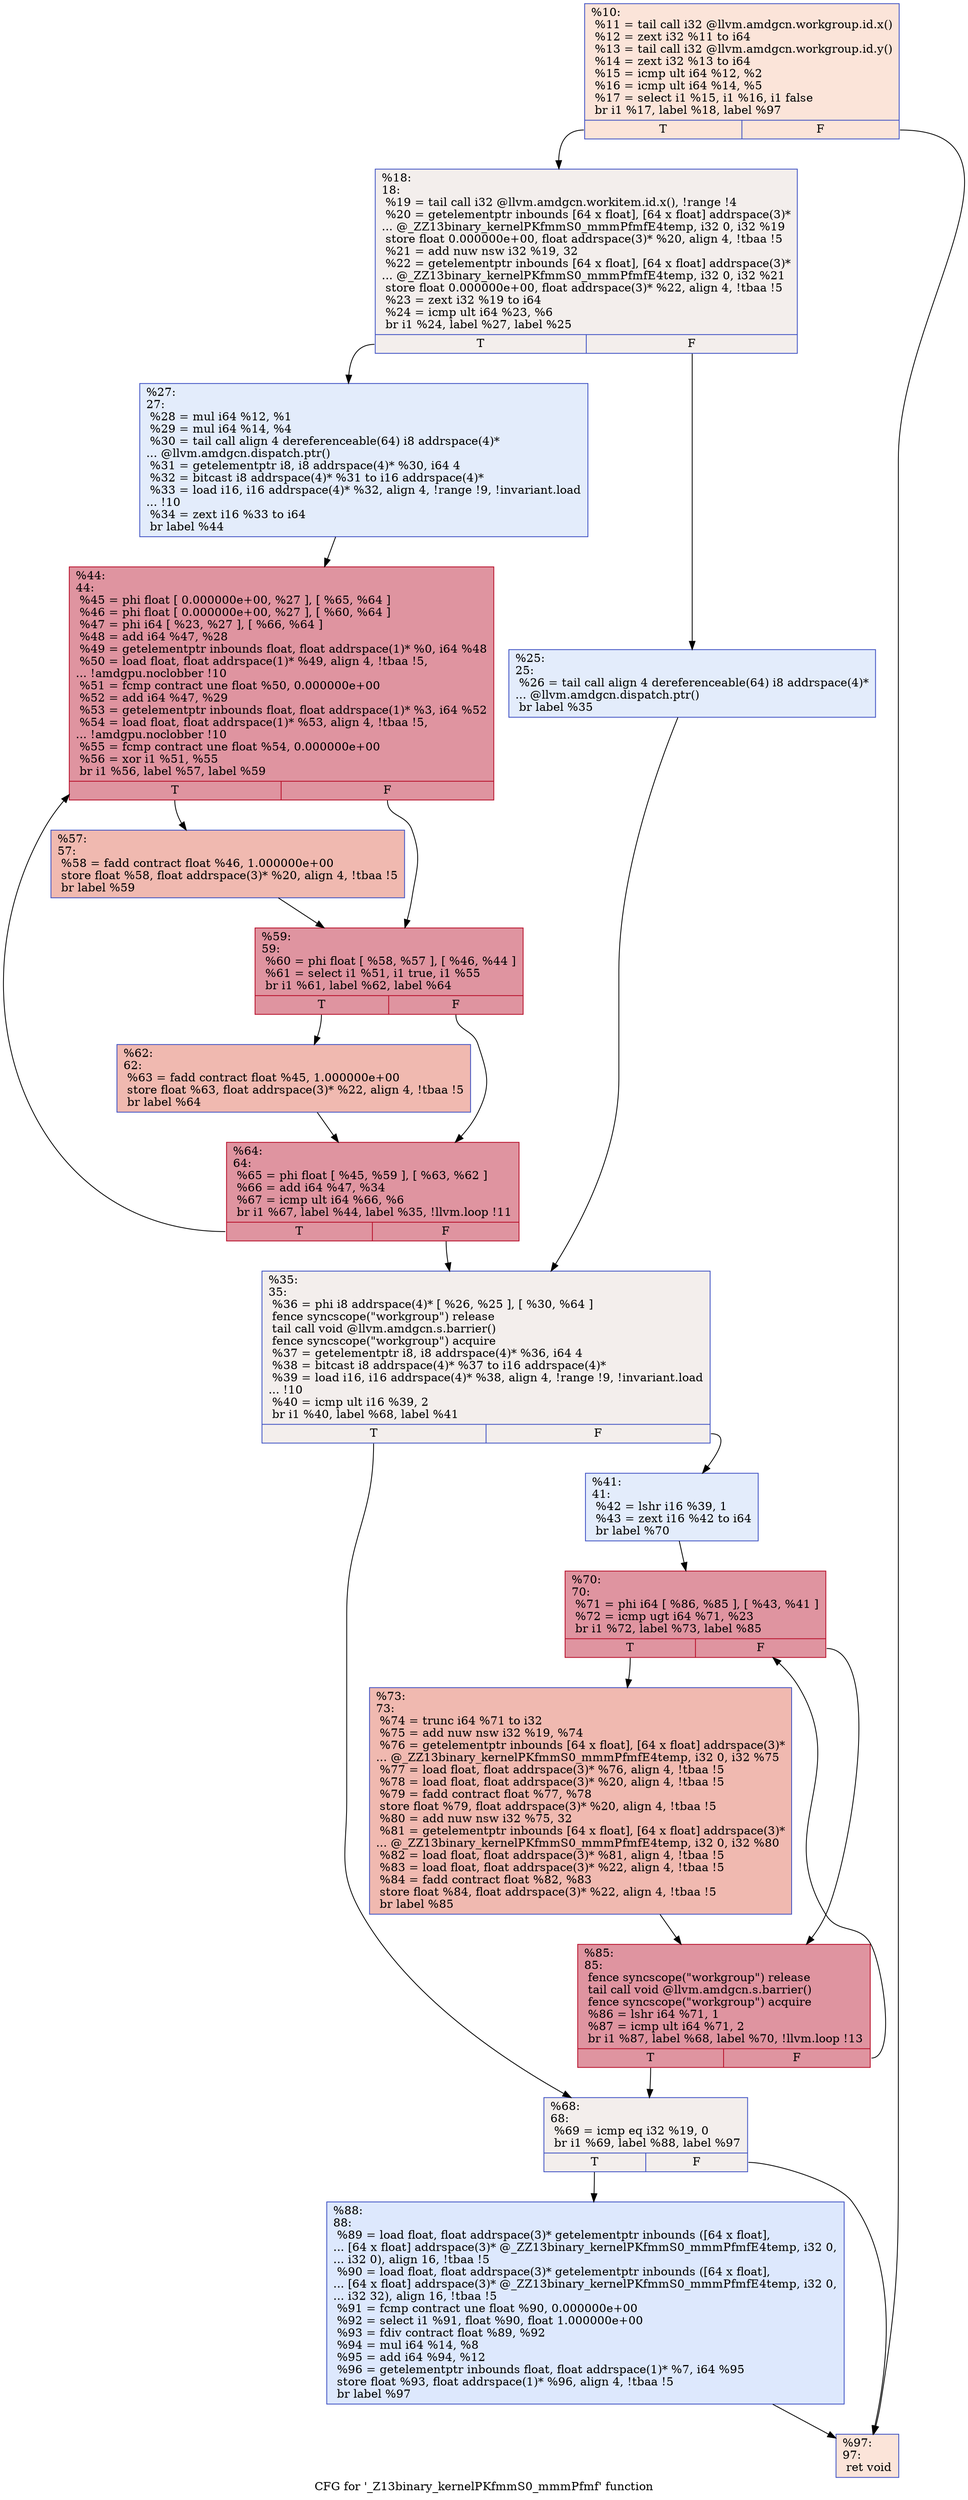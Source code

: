 digraph "CFG for '_Z13binary_kernelPKfmmS0_mmmPfmf' function" {
	label="CFG for '_Z13binary_kernelPKfmmS0_mmmPfmf' function";

	Node0x475ab60 [shape=record,color="#3d50c3ff", style=filled, fillcolor="#f5c1a970",label="{%10:\l  %11 = tail call i32 @llvm.amdgcn.workgroup.id.x()\l  %12 = zext i32 %11 to i64\l  %13 = tail call i32 @llvm.amdgcn.workgroup.id.y()\l  %14 = zext i32 %13 to i64\l  %15 = icmp ult i64 %12, %2\l  %16 = icmp ult i64 %14, %5\l  %17 = select i1 %15, i1 %16, i1 false\l  br i1 %17, label %18, label %97\l|{<s0>T|<s1>F}}"];
	Node0x475ab60:s0 -> Node0x475a830;
	Node0x475ab60:s1 -> Node0x475c050;
	Node0x475a830 [shape=record,color="#3d50c3ff", style=filled, fillcolor="#e3d9d370",label="{%18:\l18:                                               \l  %19 = tail call i32 @llvm.amdgcn.workitem.id.x(), !range !4\l  %20 = getelementptr inbounds [64 x float], [64 x float] addrspace(3)*\l... @_ZZ13binary_kernelPKfmmS0_mmmPfmfE4temp, i32 0, i32 %19\l  store float 0.000000e+00, float addrspace(3)* %20, align 4, !tbaa !5\l  %21 = add nuw nsw i32 %19, 32\l  %22 = getelementptr inbounds [64 x float], [64 x float] addrspace(3)*\l... @_ZZ13binary_kernelPKfmmS0_mmmPfmfE4temp, i32 0, i32 %21\l  store float 0.000000e+00, float addrspace(3)* %22, align 4, !tbaa !5\l  %23 = zext i32 %19 to i64\l  %24 = icmp ult i64 %23, %6\l  br i1 %24, label %27, label %25\l|{<s0>T|<s1>F}}"];
	Node0x475a830:s0 -> Node0x475dce0;
	Node0x475a830:s1 -> Node0x475e5d0;
	Node0x475e5d0 [shape=record,color="#3d50c3ff", style=filled, fillcolor="#bfd3f670",label="{%25:\l25:                                               \l  %26 = tail call align 4 dereferenceable(64) i8 addrspace(4)*\l... @llvm.amdgcn.dispatch.ptr()\l  br label %35\l}"];
	Node0x475e5d0 -> Node0x475e8f0;
	Node0x475dce0 [shape=record,color="#3d50c3ff", style=filled, fillcolor="#bfd3f670",label="{%27:\l27:                                               \l  %28 = mul i64 %12, %1\l  %29 = mul i64 %14, %4\l  %30 = tail call align 4 dereferenceable(64) i8 addrspace(4)*\l... @llvm.amdgcn.dispatch.ptr()\l  %31 = getelementptr i8, i8 addrspace(4)* %30, i64 4\l  %32 = bitcast i8 addrspace(4)* %31 to i16 addrspace(4)*\l  %33 = load i16, i16 addrspace(4)* %32, align 4, !range !9, !invariant.load\l... !10\l  %34 = zext i16 %33 to i64\l  br label %44\l}"];
	Node0x475dce0 -> Node0x475f220;
	Node0x475e8f0 [shape=record,color="#3d50c3ff", style=filled, fillcolor="#e3d9d370",label="{%35:\l35:                                               \l  %36 = phi i8 addrspace(4)* [ %26, %25 ], [ %30, %64 ]\l  fence syncscope(\"workgroup\") release\l  tail call void @llvm.amdgcn.s.barrier()\l  fence syncscope(\"workgroup\") acquire\l  %37 = getelementptr i8, i8 addrspace(4)* %36, i64 4\l  %38 = bitcast i8 addrspace(4)* %37 to i16 addrspace(4)*\l  %39 = load i16, i16 addrspace(4)* %38, align 4, !range !9, !invariant.load\l... !10\l  %40 = icmp ult i16 %39, 2\l  br i1 %40, label %68, label %41\l|{<s0>T|<s1>F}}"];
	Node0x475e8f0:s0 -> Node0x4760560;
	Node0x475e8f0:s1 -> Node0x47605f0;
	Node0x47605f0 [shape=record,color="#3d50c3ff", style=filled, fillcolor="#bfd3f670",label="{%41:\l41:                                               \l  %42 = lshr i16 %39, 1\l  %43 = zext i16 %42 to i64\l  br label %70\l}"];
	Node0x47605f0 -> Node0x4760860;
	Node0x475f220 [shape=record,color="#b70d28ff", style=filled, fillcolor="#b70d2870",label="{%44:\l44:                                               \l  %45 = phi float [ 0.000000e+00, %27 ], [ %65, %64 ]\l  %46 = phi float [ 0.000000e+00, %27 ], [ %60, %64 ]\l  %47 = phi i64 [ %23, %27 ], [ %66, %64 ]\l  %48 = add i64 %47, %28\l  %49 = getelementptr inbounds float, float addrspace(1)* %0, i64 %48\l  %50 = load float, float addrspace(1)* %49, align 4, !tbaa !5,\l... !amdgpu.noclobber !10\l  %51 = fcmp contract une float %50, 0.000000e+00\l  %52 = add i64 %47, %29\l  %53 = getelementptr inbounds float, float addrspace(1)* %3, i64 %52\l  %54 = load float, float addrspace(1)* %53, align 4, !tbaa !5,\l... !amdgpu.noclobber !10\l  %55 = fcmp contract une float %54, 0.000000e+00\l  %56 = xor i1 %51, %55\l  br i1 %56, label %57, label %59\l|{<s0>T|<s1>F}}"];
	Node0x475f220:s0 -> Node0x4761210;
	Node0x475f220:s1 -> Node0x47612a0;
	Node0x4761210 [shape=record,color="#3d50c3ff", style=filled, fillcolor="#de614d70",label="{%57:\l57:                                               \l  %58 = fadd contract float %46, 1.000000e+00\l  store float %58, float addrspace(3)* %20, align 4, !tbaa !5\l  br label %59\l}"];
	Node0x4761210 -> Node0x47612a0;
	Node0x47612a0 [shape=record,color="#b70d28ff", style=filled, fillcolor="#b70d2870",label="{%59:\l59:                                               \l  %60 = phi float [ %58, %57 ], [ %46, %44 ]\l  %61 = select i1 %51, i1 true, i1 %55\l  br i1 %61, label %62, label %64\l|{<s0>T|<s1>F}}"];
	Node0x47612a0:s0 -> Node0x47616d0;
	Node0x47612a0:s1 -> Node0x475f320;
	Node0x47616d0 [shape=record,color="#3d50c3ff", style=filled, fillcolor="#de614d70",label="{%62:\l62:                                               \l  %63 = fadd contract float %45, 1.000000e+00\l  store float %63, float addrspace(3)* %22, align 4, !tbaa !5\l  br label %64\l}"];
	Node0x47616d0 -> Node0x475f320;
	Node0x475f320 [shape=record,color="#b70d28ff", style=filled, fillcolor="#b70d2870",label="{%64:\l64:                                               \l  %65 = phi float [ %45, %59 ], [ %63, %62 ]\l  %66 = add i64 %47, %34\l  %67 = icmp ult i64 %66, %6\l  br i1 %67, label %44, label %35, !llvm.loop !11\l|{<s0>T|<s1>F}}"];
	Node0x475f320:s0 -> Node0x475f220;
	Node0x475f320:s1 -> Node0x475e8f0;
	Node0x4760560 [shape=record,color="#3d50c3ff", style=filled, fillcolor="#e3d9d370",label="{%68:\l68:                                               \l  %69 = icmp eq i32 %19, 0\l  br i1 %69, label %88, label %97\l|{<s0>T|<s1>F}}"];
	Node0x4760560:s0 -> Node0x4761f30;
	Node0x4760560:s1 -> Node0x475c050;
	Node0x4760860 [shape=record,color="#b70d28ff", style=filled, fillcolor="#b70d2870",label="{%70:\l70:                                               \l  %71 = phi i64 [ %86, %85 ], [ %43, %41 ]\l  %72 = icmp ugt i64 %71, %23\l  br i1 %72, label %73, label %85\l|{<s0>T|<s1>F}}"];
	Node0x4760860:s0 -> Node0x47621c0;
	Node0x4760860:s1 -> Node0x4762030;
	Node0x47621c0 [shape=record,color="#3d50c3ff", style=filled, fillcolor="#de614d70",label="{%73:\l73:                                               \l  %74 = trunc i64 %71 to i32\l  %75 = add nuw nsw i32 %19, %74\l  %76 = getelementptr inbounds [64 x float], [64 x float] addrspace(3)*\l... @_ZZ13binary_kernelPKfmmS0_mmmPfmfE4temp, i32 0, i32 %75\l  %77 = load float, float addrspace(3)* %76, align 4, !tbaa !5\l  %78 = load float, float addrspace(3)* %20, align 4, !tbaa !5\l  %79 = fadd contract float %77, %78\l  store float %79, float addrspace(3)* %20, align 4, !tbaa !5\l  %80 = add nuw nsw i32 %75, 32\l  %81 = getelementptr inbounds [64 x float], [64 x float] addrspace(3)*\l... @_ZZ13binary_kernelPKfmmS0_mmmPfmfE4temp, i32 0, i32 %80\l  %82 = load float, float addrspace(3)* %81, align 4, !tbaa !5\l  %83 = load float, float addrspace(3)* %22, align 4, !tbaa !5\l  %84 = fadd contract float %82, %83\l  store float %84, float addrspace(3)* %22, align 4, !tbaa !5\l  br label %85\l}"];
	Node0x47621c0 -> Node0x4762030;
	Node0x4762030 [shape=record,color="#b70d28ff", style=filled, fillcolor="#b70d2870",label="{%85:\l85:                                               \l  fence syncscope(\"workgroup\") release\l  tail call void @llvm.amdgcn.s.barrier()\l  fence syncscope(\"workgroup\") acquire\l  %86 = lshr i64 %71, 1\l  %87 = icmp ult i64 %71, 2\l  br i1 %87, label %68, label %70, !llvm.loop !13\l|{<s0>T|<s1>F}}"];
	Node0x4762030:s0 -> Node0x4760560;
	Node0x4762030:s1 -> Node0x4760860;
	Node0x4761f30 [shape=record,color="#3d50c3ff", style=filled, fillcolor="#b2ccfb70",label="{%88:\l88:                                               \l  %89 = load float, float addrspace(3)* getelementptr inbounds ([64 x float],\l... [64 x float] addrspace(3)* @_ZZ13binary_kernelPKfmmS0_mmmPfmfE4temp, i32 0,\l... i32 0), align 16, !tbaa !5\l  %90 = load float, float addrspace(3)* getelementptr inbounds ([64 x float],\l... [64 x float] addrspace(3)* @_ZZ13binary_kernelPKfmmS0_mmmPfmfE4temp, i32 0,\l... i32 32), align 16, !tbaa !5\l  %91 = fcmp contract une float %90, 0.000000e+00\l  %92 = select i1 %91, float %90, float 1.000000e+00\l  %93 = fdiv contract float %89, %92\l  %94 = mul i64 %14, %8\l  %95 = add i64 %94, %12\l  %96 = getelementptr inbounds float, float addrspace(1)* %7, i64 %95\l  store float %93, float addrspace(1)* %96, align 4, !tbaa !5\l  br label %97\l}"];
	Node0x4761f30 -> Node0x475c050;
	Node0x475c050 [shape=record,color="#3d50c3ff", style=filled, fillcolor="#f5c1a970",label="{%97:\l97:                                               \l  ret void\l}"];
}
